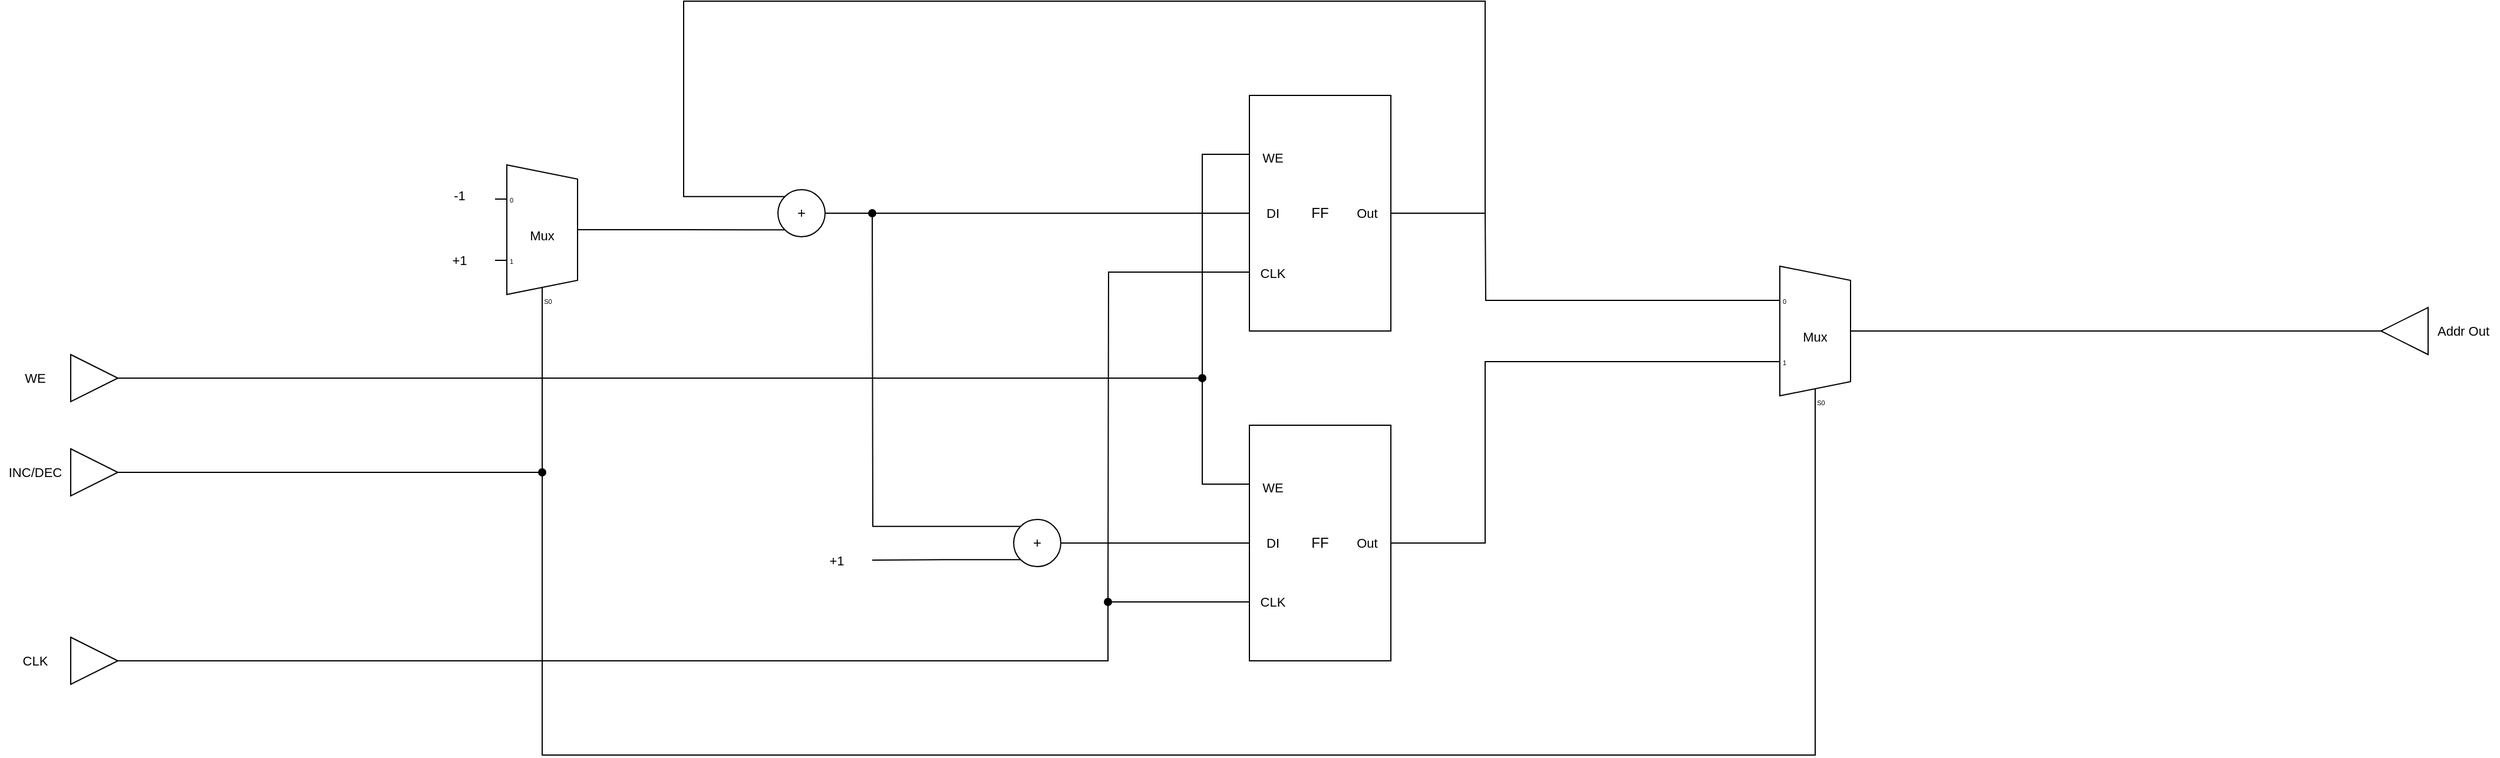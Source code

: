 <mxfile version="22.1.11" type="device">
  <diagram name="Seite-1" id="DYmGwBFBRw5h3XVl__Ag">
    <mxGraphModel dx="2790" dy="1407" grid="1" gridSize="10" guides="1" tooltips="1" connect="1" arrows="1" fold="1" page="0" pageScale="1" pageWidth="827" pageHeight="1169" math="0" shadow="0">
      <root>
        <mxCell id="0" />
        <mxCell id="1" parent="0" />
        <mxCell id="VO4qyDFBaWyxdvBwqwEr-3" style="edgeStyle=orthogonalEdgeStyle;rounded=0;orthogonalLoop=1;jettySize=auto;html=1;exitX=1;exitY=0.5;exitDx=0;exitDy=0;entryX=0;entryY=0.5;entryDx=0;entryDy=0;endArrow=none;endFill=0;" edge="1" parent="1" source="VO4qyDFBaWyxdvBwqwEr-1" target="VO4qyDFBaWyxdvBwqwEr-2">
          <mxGeometry relative="1" as="geometry" />
        </mxCell>
        <mxCell id="VO4qyDFBaWyxdvBwqwEr-1" value="+" style="ellipse;whiteSpace=wrap;html=1;aspect=fixed;" vertex="1" parent="1">
          <mxGeometry x="440" y="400" width="40" height="40" as="geometry" />
        </mxCell>
        <mxCell id="VO4qyDFBaWyxdvBwqwEr-4" style="edgeStyle=orthogonalEdgeStyle;shape=connector;rounded=0;orthogonalLoop=1;jettySize=auto;html=1;exitX=1;exitY=0.5;exitDx=0;exitDy=0;entryX=0;entryY=0;entryDx=0;entryDy=0;labelBackgroundColor=default;strokeColor=default;align=center;verticalAlign=middle;fontFamily=Helvetica;fontSize=11;fontColor=default;endArrow=none;endFill=0;" edge="1" parent="1" source="VO4qyDFBaWyxdvBwqwEr-2" target="VO4qyDFBaWyxdvBwqwEr-1">
          <mxGeometry relative="1" as="geometry">
            <Array as="points">
              <mxPoint x="1040" y="420" />
              <mxPoint x="1040" y="240" />
              <mxPoint x="360" y="240" />
              <mxPoint x="360" y="406" />
            </Array>
          </mxGeometry>
        </mxCell>
        <mxCell id="VO4qyDFBaWyxdvBwqwEr-25" style="edgeStyle=orthogonalEdgeStyle;shape=connector;rounded=0;orthogonalLoop=1;jettySize=auto;html=1;exitX=0;exitY=0.25;exitDx=0;exitDy=0;labelBackgroundColor=default;strokeColor=default;align=center;verticalAlign=middle;fontFamily=Helvetica;fontSize=11;fontColor=default;endArrow=oval;endFill=1;" edge="1" parent="1" source="VO4qyDFBaWyxdvBwqwEr-2">
          <mxGeometry relative="1" as="geometry">
            <mxPoint x="800" y="560" as="targetPoint" />
            <Array as="points">
              <mxPoint x="800" y="370" />
              <mxPoint x="800" y="560" />
            </Array>
          </mxGeometry>
        </mxCell>
        <mxCell id="VO4qyDFBaWyxdvBwqwEr-29" style="edgeStyle=orthogonalEdgeStyle;shape=connector;rounded=0;orthogonalLoop=1;jettySize=auto;html=1;exitX=0;exitY=0.75;exitDx=0;exitDy=0;labelBackgroundColor=default;strokeColor=default;align=center;verticalAlign=middle;fontFamily=Helvetica;fontSize=11;fontColor=default;endArrow=oval;endFill=1;" edge="1" parent="1" source="VO4qyDFBaWyxdvBwqwEr-2">
          <mxGeometry relative="1" as="geometry">
            <mxPoint x="720" y="750" as="targetPoint" />
          </mxGeometry>
        </mxCell>
        <mxCell id="VO4qyDFBaWyxdvBwqwEr-2" value="FF" style="rounded=0;whiteSpace=wrap;html=1;" vertex="1" parent="1">
          <mxGeometry x="840" y="320" width="120" height="200" as="geometry" />
        </mxCell>
        <mxCell id="VO4qyDFBaWyxdvBwqwEr-6" style="edgeStyle=orthogonalEdgeStyle;shape=connector;rounded=0;orthogonalLoop=1;jettySize=auto;html=1;exitX=1;exitY=0.5;exitDx=0;exitDy=-5;exitPerimeter=0;entryX=0;entryY=1;entryDx=0;entryDy=0;labelBackgroundColor=default;strokeColor=default;align=center;verticalAlign=middle;fontFamily=Helvetica;fontSize=11;fontColor=default;endArrow=none;endFill=0;" edge="1" parent="1" source="VO4qyDFBaWyxdvBwqwEr-5" target="VO4qyDFBaWyxdvBwqwEr-1">
          <mxGeometry relative="1" as="geometry" />
        </mxCell>
        <mxCell id="VO4qyDFBaWyxdvBwqwEr-5" value="Mux" style="shadow=0;dashed=0;align=center;html=1;strokeWidth=1;shape=mxgraph.electrical.abstract.mux2;whiteSpace=wrap;fontFamily=Helvetica;fontSize=11;fontColor=default;" vertex="1" parent="1">
          <mxGeometry x="200" y="379" width="80" height="120" as="geometry" />
        </mxCell>
        <mxCell id="VO4qyDFBaWyxdvBwqwEr-7" value="-1" style="text;html=1;strokeColor=none;fillColor=none;align=center;verticalAlign=middle;whiteSpace=wrap;rounded=0;fontSize=11;fontFamily=Helvetica;fontColor=default;" vertex="1" parent="1">
          <mxGeometry x="140" y="390" width="60" height="30" as="geometry" />
        </mxCell>
        <mxCell id="VO4qyDFBaWyxdvBwqwEr-8" value="+1" style="text;html=1;strokeColor=none;fillColor=none;align=center;verticalAlign=middle;whiteSpace=wrap;rounded=0;fontSize=11;fontFamily=Helvetica;fontColor=default;" vertex="1" parent="1">
          <mxGeometry x="140" y="445" width="60" height="30" as="geometry" />
        </mxCell>
        <mxCell id="VO4qyDFBaWyxdvBwqwEr-9" value="FF" style="rounded=0;whiteSpace=wrap;html=1;" vertex="1" parent="1">
          <mxGeometry x="840" y="600" width="120" height="200" as="geometry" />
        </mxCell>
        <mxCell id="VO4qyDFBaWyxdvBwqwEr-11" style="edgeStyle=orthogonalEdgeStyle;shape=connector;rounded=0;orthogonalLoop=1;jettySize=auto;html=1;exitX=1;exitY=0.5;exitDx=0;exitDy=0;labelBackgroundColor=default;strokeColor=default;align=center;verticalAlign=middle;fontFamily=Helvetica;fontSize=11;fontColor=default;endArrow=none;endFill=0;" edge="1" parent="1" source="VO4qyDFBaWyxdvBwqwEr-10" target="VO4qyDFBaWyxdvBwqwEr-9">
          <mxGeometry relative="1" as="geometry" />
        </mxCell>
        <mxCell id="VO4qyDFBaWyxdvBwqwEr-12" style="edgeStyle=orthogonalEdgeStyle;shape=connector;rounded=0;orthogonalLoop=1;jettySize=auto;html=1;exitX=0;exitY=0;exitDx=0;exitDy=0;labelBackgroundColor=default;strokeColor=default;align=center;verticalAlign=middle;fontFamily=Helvetica;fontSize=11;fontColor=default;endArrow=oval;endFill=1;" edge="1" parent="1" source="VO4qyDFBaWyxdvBwqwEr-10">
          <mxGeometry relative="1" as="geometry">
            <mxPoint x="520" y="420" as="targetPoint" />
          </mxGeometry>
        </mxCell>
        <mxCell id="VO4qyDFBaWyxdvBwqwEr-13" style="edgeStyle=orthogonalEdgeStyle;shape=connector;rounded=0;orthogonalLoop=1;jettySize=auto;html=1;exitX=0;exitY=1;exitDx=0;exitDy=0;labelBackgroundColor=default;strokeColor=default;align=center;verticalAlign=middle;fontFamily=Helvetica;fontSize=11;fontColor=default;endArrow=none;endFill=0;" edge="1" parent="1" source="VO4qyDFBaWyxdvBwqwEr-10">
          <mxGeometry relative="1" as="geometry">
            <mxPoint x="520" y="714.5" as="targetPoint" />
          </mxGeometry>
        </mxCell>
        <mxCell id="VO4qyDFBaWyxdvBwqwEr-10" value="+" style="ellipse;whiteSpace=wrap;html=1;aspect=fixed;" vertex="1" parent="1">
          <mxGeometry x="640" y="680" width="40" height="40" as="geometry" />
        </mxCell>
        <mxCell id="VO4qyDFBaWyxdvBwqwEr-14" value="+1" style="text;html=1;strokeColor=none;fillColor=none;align=center;verticalAlign=middle;whiteSpace=wrap;rounded=0;fontSize=11;fontFamily=Helvetica;fontColor=default;" vertex="1" parent="1">
          <mxGeometry x="460" y="700" width="60" height="30" as="geometry" />
        </mxCell>
        <mxCell id="VO4qyDFBaWyxdvBwqwEr-16" style="edgeStyle=orthogonalEdgeStyle;shape=connector;rounded=0;orthogonalLoop=1;jettySize=auto;html=1;exitX=0;exitY=0.217;exitDx=0;exitDy=3;exitPerimeter=0;labelBackgroundColor=default;strokeColor=default;align=center;verticalAlign=middle;fontFamily=Helvetica;fontSize=11;fontColor=default;endArrow=none;endFill=0;" edge="1" parent="1" source="VO4qyDFBaWyxdvBwqwEr-15">
          <mxGeometry relative="1" as="geometry">
            <mxPoint x="1040" y="420" as="targetPoint" />
          </mxGeometry>
        </mxCell>
        <mxCell id="VO4qyDFBaWyxdvBwqwEr-17" style="edgeStyle=orthogonalEdgeStyle;shape=connector;rounded=0;orthogonalLoop=1;jettySize=auto;html=1;exitX=0;exitY=0.65;exitDx=0;exitDy=3;exitPerimeter=0;labelBackgroundColor=default;strokeColor=default;align=center;verticalAlign=middle;fontFamily=Helvetica;fontSize=11;fontColor=default;endArrow=none;endFill=0;entryX=1;entryY=0.5;entryDx=0;entryDy=0;" edge="1" parent="1" source="VO4qyDFBaWyxdvBwqwEr-15" target="VO4qyDFBaWyxdvBwqwEr-9">
          <mxGeometry relative="1" as="geometry">
            <mxPoint x="1040" y="700" as="targetPoint" />
            <Array as="points">
              <mxPoint x="1040" y="546" />
              <mxPoint x="1040" y="700" />
            </Array>
          </mxGeometry>
        </mxCell>
        <mxCell id="VO4qyDFBaWyxdvBwqwEr-39" style="edgeStyle=orthogonalEdgeStyle;shape=connector;rounded=0;orthogonalLoop=1;jettySize=auto;html=1;exitX=1;exitY=0.5;exitDx=0;exitDy=-5;exitPerimeter=0;labelBackgroundColor=default;strokeColor=default;align=center;verticalAlign=middle;fontFamily=Helvetica;fontSize=11;fontColor=default;endArrow=none;endFill=0;" edge="1" parent="1" source="VO4qyDFBaWyxdvBwqwEr-15" target="VO4qyDFBaWyxdvBwqwEr-38">
          <mxGeometry relative="1" as="geometry" />
        </mxCell>
        <mxCell id="VO4qyDFBaWyxdvBwqwEr-15" value="Mux" style="shadow=0;dashed=0;align=center;html=1;strokeWidth=1;shape=mxgraph.electrical.abstract.mux2;whiteSpace=wrap;fontFamily=Helvetica;fontSize=11;fontColor=default;" vertex="1" parent="1">
          <mxGeometry x="1280" y="465" width="80" height="120" as="geometry" />
        </mxCell>
        <mxCell id="VO4qyDFBaWyxdvBwqwEr-18" style="edgeStyle=orthogonalEdgeStyle;shape=connector;rounded=0;orthogonalLoop=1;jettySize=auto;html=1;exitX=0.375;exitY=1;exitDx=10;exitDy=0;exitPerimeter=0;entryX=0.375;entryY=1;entryDx=10;entryDy=0;entryPerimeter=0;labelBackgroundColor=default;strokeColor=default;align=center;verticalAlign=middle;fontFamily=Helvetica;fontSize=11;fontColor=default;endArrow=none;endFill=0;" edge="1" parent="1" source="VO4qyDFBaWyxdvBwqwEr-15" target="VO4qyDFBaWyxdvBwqwEr-5">
          <mxGeometry relative="1" as="geometry">
            <Array as="points">
              <mxPoint x="1320" y="880" />
              <mxPoint x="240" y="880" />
            </Array>
          </mxGeometry>
        </mxCell>
        <mxCell id="VO4qyDFBaWyxdvBwqwEr-24" style="edgeStyle=orthogonalEdgeStyle;shape=connector;rounded=0;orthogonalLoop=1;jettySize=auto;html=1;exitX=1;exitY=0.5;exitDx=0;exitDy=0;entryX=0;entryY=0.25;entryDx=0;entryDy=0;labelBackgroundColor=default;strokeColor=default;align=center;verticalAlign=middle;fontFamily=Helvetica;fontSize=11;fontColor=default;endArrow=none;endFill=0;" edge="1" parent="1" source="VO4qyDFBaWyxdvBwqwEr-19" target="VO4qyDFBaWyxdvBwqwEr-9">
          <mxGeometry relative="1" as="geometry">
            <Array as="points">
              <mxPoint x="800" y="560" />
              <mxPoint x="800" y="650" />
            </Array>
          </mxGeometry>
        </mxCell>
        <mxCell id="VO4qyDFBaWyxdvBwqwEr-19" value="" style="triangle;whiteSpace=wrap;html=1;fontFamily=Helvetica;fontSize=11;fontColor=default;" vertex="1" parent="1">
          <mxGeometry x="-160" y="540" width="40" height="40" as="geometry" />
        </mxCell>
        <mxCell id="VO4qyDFBaWyxdvBwqwEr-22" style="edgeStyle=orthogonalEdgeStyle;shape=connector;rounded=0;orthogonalLoop=1;jettySize=auto;html=1;exitX=1;exitY=0.5;exitDx=0;exitDy=0;labelBackgroundColor=default;strokeColor=default;align=center;verticalAlign=middle;fontFamily=Helvetica;fontSize=11;fontColor=default;endArrow=oval;endFill=1;" edge="1" parent="1" source="VO4qyDFBaWyxdvBwqwEr-20">
          <mxGeometry relative="1" as="geometry">
            <mxPoint x="240" y="640" as="targetPoint" />
          </mxGeometry>
        </mxCell>
        <mxCell id="VO4qyDFBaWyxdvBwqwEr-20" value="" style="triangle;whiteSpace=wrap;html=1;fontFamily=Helvetica;fontSize=11;fontColor=default;" vertex="1" parent="1">
          <mxGeometry x="-160" y="620" width="40" height="40" as="geometry" />
        </mxCell>
        <mxCell id="VO4qyDFBaWyxdvBwqwEr-28" style="edgeStyle=orthogonalEdgeStyle;shape=connector;rounded=0;orthogonalLoop=1;jettySize=auto;html=1;exitX=1;exitY=0.5;exitDx=0;exitDy=0;entryX=0;entryY=0.75;entryDx=0;entryDy=0;labelBackgroundColor=default;strokeColor=default;align=center;verticalAlign=middle;fontFamily=Helvetica;fontSize=11;fontColor=default;endArrow=none;endFill=0;" edge="1" parent="1" source="VO4qyDFBaWyxdvBwqwEr-21" target="VO4qyDFBaWyxdvBwqwEr-9">
          <mxGeometry relative="1" as="geometry">
            <Array as="points">
              <mxPoint x="720" y="800" />
              <mxPoint x="720" y="750" />
            </Array>
          </mxGeometry>
        </mxCell>
        <mxCell id="VO4qyDFBaWyxdvBwqwEr-21" value="" style="triangle;whiteSpace=wrap;html=1;fontFamily=Helvetica;fontSize=11;fontColor=default;" vertex="1" parent="1">
          <mxGeometry x="-160" y="780" width="40" height="40" as="geometry" />
        </mxCell>
        <mxCell id="VO4qyDFBaWyxdvBwqwEr-23" value="INC/DEC" style="text;html=1;strokeColor=none;fillColor=none;align=center;verticalAlign=middle;whiteSpace=wrap;rounded=0;fontSize=11;fontFamily=Helvetica;fontColor=default;" vertex="1" parent="1">
          <mxGeometry x="-220" y="625" width="60" height="30" as="geometry" />
        </mxCell>
        <mxCell id="VO4qyDFBaWyxdvBwqwEr-26" value="WE" style="text;html=1;strokeColor=none;fillColor=none;align=center;verticalAlign=middle;whiteSpace=wrap;rounded=0;fontSize=11;fontFamily=Helvetica;fontColor=default;" vertex="1" parent="1">
          <mxGeometry x="-220" y="545" width="60" height="30" as="geometry" />
        </mxCell>
        <mxCell id="VO4qyDFBaWyxdvBwqwEr-27" value="CLK" style="text;html=1;strokeColor=none;fillColor=none;align=center;verticalAlign=middle;whiteSpace=wrap;rounded=0;fontSize=11;fontFamily=Helvetica;fontColor=default;" vertex="1" parent="1">
          <mxGeometry x="-220" y="785" width="60" height="30" as="geometry" />
        </mxCell>
        <mxCell id="VO4qyDFBaWyxdvBwqwEr-30" value="CLK" style="text;html=1;strokeColor=none;fillColor=none;align=center;verticalAlign=middle;whiteSpace=wrap;rounded=0;fontSize=11;fontFamily=Helvetica;fontColor=default;" vertex="1" parent="1">
          <mxGeometry x="830" y="735" width="60" height="30" as="geometry" />
        </mxCell>
        <mxCell id="VO4qyDFBaWyxdvBwqwEr-31" value="CLK" style="text;html=1;strokeColor=none;fillColor=none;align=center;verticalAlign=middle;whiteSpace=wrap;rounded=0;fontSize=11;fontFamily=Helvetica;fontColor=default;" vertex="1" parent="1">
          <mxGeometry x="830" y="456" width="60" height="30" as="geometry" />
        </mxCell>
        <mxCell id="VO4qyDFBaWyxdvBwqwEr-32" value="DI" style="text;html=1;strokeColor=none;fillColor=none;align=center;verticalAlign=middle;whiteSpace=wrap;rounded=0;fontSize=11;fontFamily=Helvetica;fontColor=default;" vertex="1" parent="1">
          <mxGeometry x="830" y="685" width="60" height="30" as="geometry" />
        </mxCell>
        <mxCell id="VO4qyDFBaWyxdvBwqwEr-33" value="WE" style="text;html=1;strokeColor=none;fillColor=none;align=center;verticalAlign=middle;whiteSpace=wrap;rounded=0;fontSize=11;fontFamily=Helvetica;fontColor=default;" vertex="1" parent="1">
          <mxGeometry x="830" y="638" width="60" height="30" as="geometry" />
        </mxCell>
        <mxCell id="VO4qyDFBaWyxdvBwqwEr-34" value="Out" style="text;html=1;strokeColor=none;fillColor=none;align=center;verticalAlign=middle;whiteSpace=wrap;rounded=0;fontSize=11;fontFamily=Helvetica;fontColor=default;" vertex="1" parent="1">
          <mxGeometry x="910" y="685" width="60" height="30" as="geometry" />
        </mxCell>
        <mxCell id="VO4qyDFBaWyxdvBwqwEr-35" value="DI" style="text;html=1;strokeColor=none;fillColor=none;align=center;verticalAlign=middle;whiteSpace=wrap;rounded=0;fontSize=11;fontFamily=Helvetica;fontColor=default;" vertex="1" parent="1">
          <mxGeometry x="830" y="405" width="60" height="30" as="geometry" />
        </mxCell>
        <mxCell id="VO4qyDFBaWyxdvBwqwEr-36" value="WE" style="text;html=1;strokeColor=none;fillColor=none;align=center;verticalAlign=middle;whiteSpace=wrap;rounded=0;fontSize=11;fontFamily=Helvetica;fontColor=default;" vertex="1" parent="1">
          <mxGeometry x="830" y="358" width="60" height="30" as="geometry" />
        </mxCell>
        <mxCell id="VO4qyDFBaWyxdvBwqwEr-37" value="Out" style="text;html=1;strokeColor=none;fillColor=none;align=center;verticalAlign=middle;whiteSpace=wrap;rounded=0;fontSize=11;fontFamily=Helvetica;fontColor=default;" vertex="1" parent="1">
          <mxGeometry x="910" y="405" width="60" height="30" as="geometry" />
        </mxCell>
        <mxCell id="VO4qyDFBaWyxdvBwqwEr-38" value="" style="triangle;whiteSpace=wrap;html=1;fontFamily=Helvetica;fontSize=11;fontColor=default;rotation=-180;" vertex="1" parent="1">
          <mxGeometry x="1800" y="500" width="40" height="40" as="geometry" />
        </mxCell>
        <mxCell id="VO4qyDFBaWyxdvBwqwEr-40" value="Addr Out" style="text;html=1;strokeColor=none;fillColor=none;align=center;verticalAlign=middle;whiteSpace=wrap;rounded=0;fontSize=11;fontFamily=Helvetica;fontColor=default;" vertex="1" parent="1">
          <mxGeometry x="1840" y="505" width="60" height="30" as="geometry" />
        </mxCell>
      </root>
    </mxGraphModel>
  </diagram>
</mxfile>
